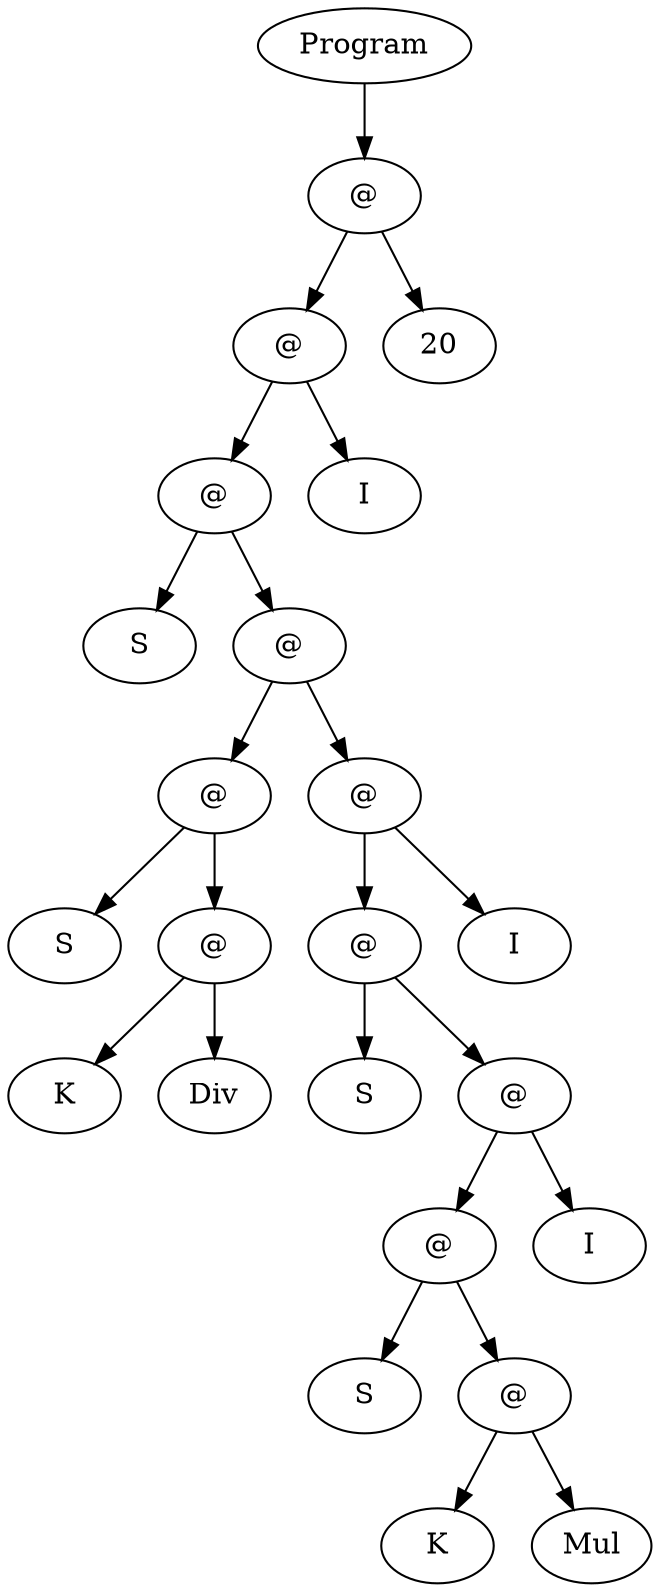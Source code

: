 digraph ReductionTree {
  node1 [label="Program"];
  node2 [label="@"];
  node3 [label="@"];
  node4 [label="@"];
  node5 [label="S"];
  node6 [label="@"];
  node7 [label="@"];
  node8 [label="S"];
  node9 [label="@"];
  node10 [label="K"];
  node11 [label="Div"];
  node9 -> node10;
  node9 -> node11;
  node7 -> node8;
  node7 -> node9;
  node12 [label="@"];
  node13 [label="@"];
  node14 [label="S"];
  node15 [label="@"];
  node16 [label="@"];
  node17 [label="S"];
  node18 [label="@"];
  node19 [label="K"];
  node20 [label="Mul"];
  node18 -> node19;
  node18 -> node20;
  node16 -> node17;
  node16 -> node18;
  node21 [label="I"];
  node15 -> node16;
  node15 -> node21;
  node13 -> node14;
  node13 -> node15;
  node22 [label="I"];
  node12 -> node13;
  node12 -> node22;
  node6 -> node7;
  node6 -> node12;
  node4 -> node5;
  node4 -> node6;
  node23 [label="I"];
  node3 -> node4;
  node3 -> node23;
  node24 [label="20"];
  node2 -> node3;
  node2 -> node24;
  node1 -> node2;
}
